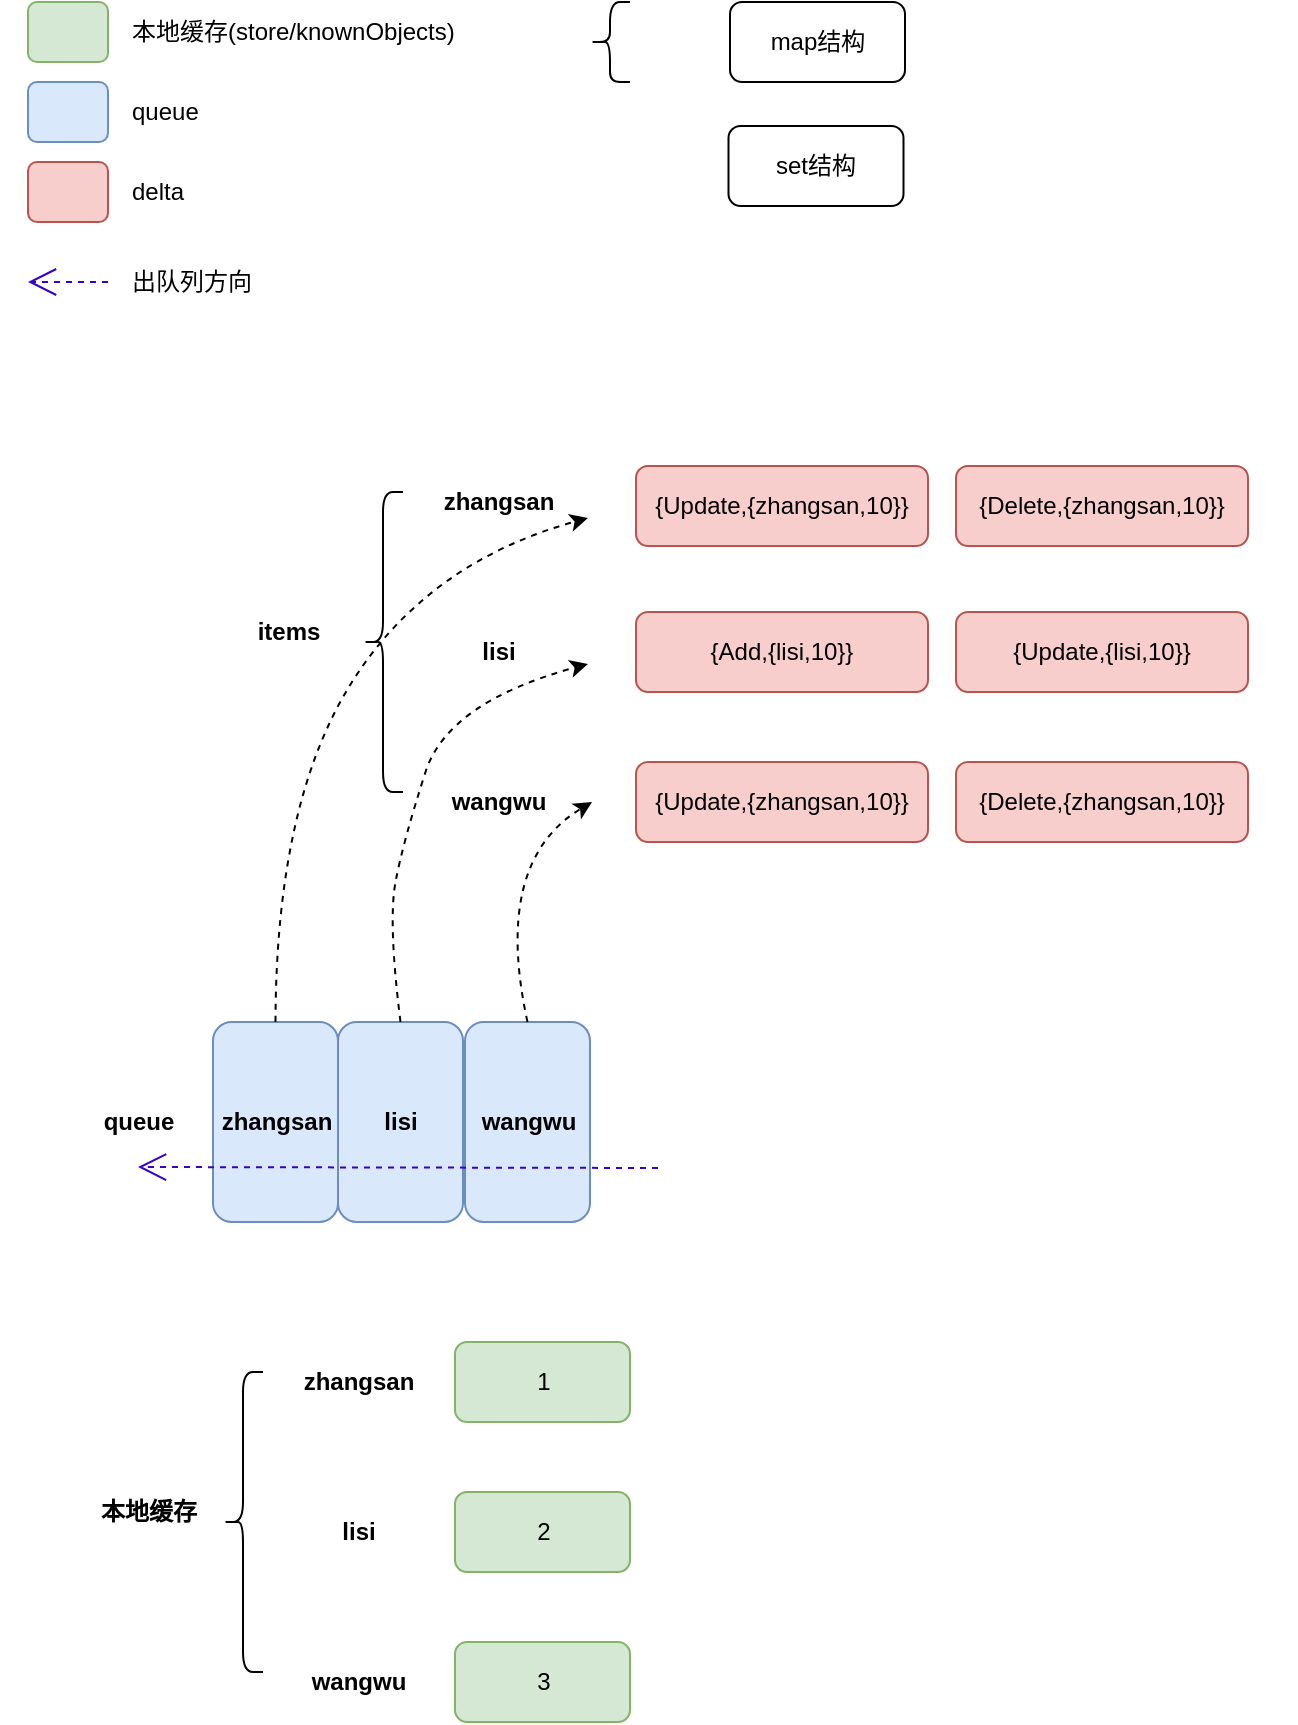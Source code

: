 <mxfile version="14.7.1" type="github">
  <diagram id="NE8g4lR9b2rUZAvX3Jq9" name="第 1 页">
    <mxGraphModel dx="946" dy="556" grid="1" gridSize="10" guides="1" tooltips="1" connect="1" arrows="1" fold="1" page="1" pageScale="1" pageWidth="827" pageHeight="1169" math="0" shadow="0">
      <root>
        <mxCell id="0" />
        <mxCell id="1" parent="0" />
        <mxCell id="vCa9nGHAQCeF5ayhja7z-1" value="" style="rounded=1;whiteSpace=wrap;html=1;fillColor=#d5e8d4;strokeColor=#82b366;" vertex="1" parent="1">
          <mxGeometry x="40" y="40" width="40" height="30" as="geometry" />
        </mxCell>
        <mxCell id="vCa9nGHAQCeF5ayhja7z-2" value="" style="rounded=1;whiteSpace=wrap;html=1;fillColor=#dae8fc;strokeColor=#6c8ebf;" vertex="1" parent="1">
          <mxGeometry x="40" y="80" width="40" height="30" as="geometry" />
        </mxCell>
        <mxCell id="vCa9nGHAQCeF5ayhja7z-3" value="" style="rounded=1;whiteSpace=wrap;html=1;fillColor=#f8cecc;strokeColor=#b85450;" vertex="1" parent="1">
          <mxGeometry x="40" y="120" width="40" height="30" as="geometry" />
        </mxCell>
        <mxCell id="vCa9nGHAQCeF5ayhja7z-4" value="本地缓存(store/knownObjects)" style="text;html=1;align=left;verticalAlign=middle;resizable=0;points=[];autosize=1;strokeColor=none;" vertex="1" parent="1">
          <mxGeometry x="90" y="45" width="180" height="20" as="geometry" />
        </mxCell>
        <mxCell id="vCa9nGHAQCeF5ayhja7z-5" value="queue" style="text;html=1;align=left;verticalAlign=middle;resizable=0;points=[];autosize=1;strokeColor=none;" vertex="1" parent="1">
          <mxGeometry x="90" y="85" width="50" height="20" as="geometry" />
        </mxCell>
        <mxCell id="vCa9nGHAQCeF5ayhja7z-6" value="delta" style="text;html=1;align=left;verticalAlign=middle;resizable=0;points=[];autosize=1;strokeColor=none;" vertex="1" parent="1">
          <mxGeometry x="90" y="125" width="40" height="20" as="geometry" />
        </mxCell>
        <mxCell id="vCa9nGHAQCeF5ayhja7z-7" value="" style="endArrow=open;dashed=1;endFill=0;endSize=12;html=1;fillColor=#6a00ff;strokeColor=#3700CC;" edge="1" parent="1">
          <mxGeometry width="160" relative="1" as="geometry">
            <mxPoint x="80" y="180" as="sourcePoint" />
            <mxPoint x="40" y="180" as="targetPoint" />
          </mxGeometry>
        </mxCell>
        <mxCell id="vCa9nGHAQCeF5ayhja7z-8" value="出队列方向" style="text;html=1;align=left;verticalAlign=middle;resizable=0;points=[];autosize=1;strokeColor=none;" vertex="1" parent="1">
          <mxGeometry x="90" y="170" width="80" height="20" as="geometry" />
        </mxCell>
        <mxCell id="vCa9nGHAQCeF5ayhja7z-9" value="" style="shape=curlyBracket;whiteSpace=wrap;html=1;rounded=1;" vertex="1" parent="1">
          <mxGeometry x="321" y="40" width="20" height="40" as="geometry" />
        </mxCell>
        <mxCell id="vCa9nGHAQCeF5ayhja7z-10" value="" style="shape=image;html=1;verticalAlign=top;verticalLabelPosition=bottom;labelBackgroundColor=#ffffff;imageAspect=0;aspect=fixed;image=https://cdn0.iconfinder.com/data/icons/elysium-icons/24/Bracket_Left.png" vertex="1" parent="1">
          <mxGeometry x="320" y="280" width="24" height="24" as="geometry" />
        </mxCell>
        <mxCell id="vCa9nGHAQCeF5ayhja7z-11" value="" style="shape=image;html=1;verticalAlign=top;verticalLabelPosition=bottom;labelBackgroundColor=#ffffff;imageAspect=0;aspect=fixed;image=https://cdn0.iconfinder.com/data/icons/elysium-icons/24/Bracket_Right.png" vertex="1" parent="1">
          <mxGeometry x="650" y="280" width="24" height="24" as="geometry" />
        </mxCell>
        <mxCell id="vCa9nGHAQCeF5ayhja7z-12" value="map结构" style="rounded=1;whiteSpace=wrap;html=1;" vertex="1" parent="1">
          <mxGeometry x="391" y="40" width="87.5" height="40" as="geometry" />
        </mxCell>
        <mxCell id="vCa9nGHAQCeF5ayhja7z-13" value="set结构" style="rounded=1;whiteSpace=wrap;html=1;" vertex="1" parent="1">
          <mxGeometry x="390.25" y="102" width="87.5" height="40" as="geometry" />
        </mxCell>
        <mxCell id="vCa9nGHAQCeF5ayhja7z-15" value="" style="shape=curlyBracket;whiteSpace=wrap;html=1;rounded=1;" vertex="1" parent="1">
          <mxGeometry x="137.5" y="725" width="20" height="150" as="geometry" />
        </mxCell>
        <mxCell id="vCa9nGHAQCeF5ayhja7z-16" value="1" style="rounded=1;whiteSpace=wrap;html=1;fillColor=#d5e8d4;strokeColor=#82b366;" vertex="1" parent="1">
          <mxGeometry x="253.5" y="710" width="87.5" height="40" as="geometry" />
        </mxCell>
        <mxCell id="vCa9nGHAQCeF5ayhja7z-18" value="2" style="rounded=1;whiteSpace=wrap;html=1;fillColor=#d5e8d4;strokeColor=#82b366;" vertex="1" parent="1">
          <mxGeometry x="253.5" y="785" width="87.5" height="40" as="geometry" />
        </mxCell>
        <mxCell id="vCa9nGHAQCeF5ayhja7z-20" value="3" style="rounded=1;whiteSpace=wrap;html=1;fillColor=#d5e8d4;strokeColor=#82b366;" vertex="1" parent="1">
          <mxGeometry x="253.5" y="860" width="87.5" height="40" as="geometry" />
        </mxCell>
        <mxCell id="vCa9nGHAQCeF5ayhja7z-25" value="本地缓存" style="text;html=1;align=center;verticalAlign=middle;resizable=0;points=[];autosize=1;strokeColor=none;fontStyle=1" vertex="1" parent="1">
          <mxGeometry x="70" y="785" width="60" height="20" as="geometry" />
        </mxCell>
        <mxCell id="vCa9nGHAQCeF5ayhja7z-26" value="zhangsan" style="text;html=1;align=center;verticalAlign=middle;resizable=0;points=[];autosize=1;strokeColor=none;fontStyle=1" vertex="1" parent="1">
          <mxGeometry x="170" y="720" width="70" height="20" as="geometry" />
        </mxCell>
        <mxCell id="vCa9nGHAQCeF5ayhja7z-27" value="lisi" style="text;html=1;align=center;verticalAlign=middle;resizable=0;points=[];autosize=1;strokeColor=none;fontStyle=1" vertex="1" parent="1">
          <mxGeometry x="190" y="795" width="30" height="20" as="geometry" />
        </mxCell>
        <mxCell id="vCa9nGHAQCeF5ayhja7z-28" value="wangwu" style="text;html=1;align=center;verticalAlign=middle;resizable=0;points=[];autosize=1;strokeColor=none;fontStyle=1" vertex="1" parent="1">
          <mxGeometry x="175" y="870" width="60" height="20" as="geometry" />
        </mxCell>
        <mxCell id="vCa9nGHAQCeF5ayhja7z-29" value="&lt;b&gt;zhangsan&lt;/b&gt;" style="rounded=1;whiteSpace=wrap;html=1;fillColor=#dae8fc;strokeColor=#6c8ebf;" vertex="1" parent="1">
          <mxGeometry x="132.5" y="550" width="62.5" height="100" as="geometry" />
        </mxCell>
        <mxCell id="vCa9nGHAQCeF5ayhja7z-31" value="&lt;b&gt;lisi&lt;/b&gt;" style="rounded=1;whiteSpace=wrap;html=1;fillColor=#dae8fc;strokeColor=#6c8ebf;" vertex="1" parent="1">
          <mxGeometry x="195" y="550" width="62.5" height="100" as="geometry" />
        </mxCell>
        <mxCell id="vCa9nGHAQCeF5ayhja7z-32" value="&lt;b&gt;wangwu&lt;/b&gt;" style="rounded=1;whiteSpace=wrap;html=1;fillColor=#dae8fc;strokeColor=#6c8ebf;" vertex="1" parent="1">
          <mxGeometry x="258.5" y="550" width="62.5" height="100" as="geometry" />
        </mxCell>
        <mxCell id="vCa9nGHAQCeF5ayhja7z-33" value="" style="endArrow=open;dashed=1;endFill=0;endSize=12;html=1;fillColor=#6a00ff;strokeColor=#3700CC;" edge="1" parent="1">
          <mxGeometry width="160" relative="1" as="geometry">
            <mxPoint x="355" y="623" as="sourcePoint" />
            <mxPoint x="95" y="622.5" as="targetPoint" />
          </mxGeometry>
        </mxCell>
        <mxCell id="vCa9nGHAQCeF5ayhja7z-34" value="queue" style="text;html=1;align=center;verticalAlign=middle;resizable=0;points=[];autosize=1;strokeColor=none;fontStyle=1" vertex="1" parent="1">
          <mxGeometry x="70" y="590" width="50" height="20" as="geometry" />
        </mxCell>
        <mxCell id="vCa9nGHAQCeF5ayhja7z-35" value="" style="shape=curlyBracket;whiteSpace=wrap;html=1;rounded=1;" vertex="1" parent="1">
          <mxGeometry x="207.5" y="285" width="20" height="150" as="geometry" />
        </mxCell>
        <mxCell id="vCa9nGHAQCeF5ayhja7z-36" value="{Update,{zhangsan,10}}" style="rounded=1;whiteSpace=wrap;html=1;fillColor=#f8cecc;strokeColor=#b85450;" vertex="1" parent="1">
          <mxGeometry x="344" y="272" width="146" height="40" as="geometry" />
        </mxCell>
        <mxCell id="vCa9nGHAQCeF5ayhja7z-39" value="items" style="text;html=1;align=center;verticalAlign=middle;resizable=0;points=[];autosize=1;strokeColor=none;fontStyle=1" vertex="1" parent="1">
          <mxGeometry x="145" y="345" width="50" height="20" as="geometry" />
        </mxCell>
        <mxCell id="vCa9nGHAQCeF5ayhja7z-40" value="zhangsan" style="text;html=1;align=center;verticalAlign=middle;resizable=0;points=[];autosize=1;strokeColor=none;fontStyle=1" vertex="1" parent="1">
          <mxGeometry x="240" y="280" width="70" height="20" as="geometry" />
        </mxCell>
        <mxCell id="vCa9nGHAQCeF5ayhja7z-41" value="lisi" style="text;html=1;align=center;verticalAlign=middle;resizable=0;points=[];autosize=1;strokeColor=none;fontStyle=1" vertex="1" parent="1">
          <mxGeometry x="260" y="355" width="30" height="20" as="geometry" />
        </mxCell>
        <mxCell id="vCa9nGHAQCeF5ayhja7z-42" value="wangwu" style="text;html=1;align=center;verticalAlign=middle;resizable=0;points=[];autosize=1;strokeColor=none;fontStyle=1" vertex="1" parent="1">
          <mxGeometry x="245" y="430" width="60" height="20" as="geometry" />
        </mxCell>
        <mxCell id="vCa9nGHAQCeF5ayhja7z-43" value="{Delete,{zhangsan,10}}" style="rounded=1;whiteSpace=wrap;html=1;fillColor=#f8cecc;strokeColor=#b85450;" vertex="1" parent="1">
          <mxGeometry x="504" y="272" width="146" height="40" as="geometry" />
        </mxCell>
        <mxCell id="vCa9nGHAQCeF5ayhja7z-44" value="" style="shape=image;html=1;verticalAlign=top;verticalLabelPosition=bottom;labelBackgroundColor=#ffffff;imageAspect=0;aspect=fixed;image=https://cdn0.iconfinder.com/data/icons/elysium-icons/24/Bracket_Left.png" vertex="1" parent="1">
          <mxGeometry x="320" y="353" width="24" height="24" as="geometry" />
        </mxCell>
        <mxCell id="vCa9nGHAQCeF5ayhja7z-45" value="" style="shape=image;html=1;verticalAlign=top;verticalLabelPosition=bottom;labelBackgroundColor=#ffffff;imageAspect=0;aspect=fixed;image=https://cdn0.iconfinder.com/data/icons/elysium-icons/24/Bracket_Right.png" vertex="1" parent="1">
          <mxGeometry x="650" y="353" width="24" height="24" as="geometry" />
        </mxCell>
        <mxCell id="vCa9nGHAQCeF5ayhja7z-46" value="{Add,{lisi,10}}" style="rounded=1;whiteSpace=wrap;html=1;fillColor=#f8cecc;strokeColor=#b85450;" vertex="1" parent="1">
          <mxGeometry x="344" y="345" width="146" height="40" as="geometry" />
        </mxCell>
        <mxCell id="vCa9nGHAQCeF5ayhja7z-47" value="{Update,{lisi,10}}" style="rounded=1;whiteSpace=wrap;html=1;fillColor=#f8cecc;strokeColor=#b85450;" vertex="1" parent="1">
          <mxGeometry x="504" y="345" width="146" height="40" as="geometry" />
        </mxCell>
        <mxCell id="vCa9nGHAQCeF5ayhja7z-48" value="" style="shape=image;html=1;verticalAlign=top;verticalLabelPosition=bottom;labelBackgroundColor=#ffffff;imageAspect=0;aspect=fixed;image=https://cdn0.iconfinder.com/data/icons/elysium-icons/24/Bracket_Left.png" vertex="1" parent="1">
          <mxGeometry x="320" y="428" width="24" height="24" as="geometry" />
        </mxCell>
        <mxCell id="vCa9nGHAQCeF5ayhja7z-49" value="" style="shape=image;html=1;verticalAlign=top;verticalLabelPosition=bottom;labelBackgroundColor=#ffffff;imageAspect=0;aspect=fixed;image=https://cdn0.iconfinder.com/data/icons/elysium-icons/24/Bracket_Right.png" vertex="1" parent="1">
          <mxGeometry x="650" y="428" width="24" height="24" as="geometry" />
        </mxCell>
        <mxCell id="vCa9nGHAQCeF5ayhja7z-50" value="{Update,{zhangsan,10}}" style="rounded=1;whiteSpace=wrap;html=1;fillColor=#f8cecc;strokeColor=#b85450;" vertex="1" parent="1">
          <mxGeometry x="344" y="420" width="146" height="40" as="geometry" />
        </mxCell>
        <mxCell id="vCa9nGHAQCeF5ayhja7z-51" value="{Delete,{zhangsan,10}}" style="rounded=1;whiteSpace=wrap;html=1;fillColor=#f8cecc;strokeColor=#b85450;" vertex="1" parent="1">
          <mxGeometry x="504" y="420" width="146" height="40" as="geometry" />
        </mxCell>
        <mxCell id="vCa9nGHAQCeF5ayhja7z-52" value="" style="curved=1;endArrow=classic;html=1;entryX=0;entryY=0.75;entryDx=0;entryDy=0;exitX=0.5;exitY=0;exitDx=0;exitDy=0;dashed=1;" edge="1" parent="1" source="vCa9nGHAQCeF5ayhja7z-29" target="vCa9nGHAQCeF5ayhja7z-10">
          <mxGeometry width="50" height="50" relative="1" as="geometry">
            <mxPoint x="160" y="510" as="sourcePoint" />
            <mxPoint x="210" y="460" as="targetPoint" />
            <Array as="points">
              <mxPoint x="164" y="440" />
              <mxPoint x="240" y="320" />
            </Array>
          </mxGeometry>
        </mxCell>
        <mxCell id="vCa9nGHAQCeF5ayhja7z-58" value="" style="curved=1;endArrow=classic;html=1;dashed=1;entryX=0;entryY=0.75;entryDx=0;entryDy=0;exitX=0.5;exitY=0;exitDx=0;exitDy=0;" edge="1" parent="1" source="vCa9nGHAQCeF5ayhja7z-31" target="vCa9nGHAQCeF5ayhja7z-44">
          <mxGeometry width="50" height="50" relative="1" as="geometry">
            <mxPoint x="227.5" y="510" as="sourcePoint" />
            <mxPoint x="277.5" y="460" as="targetPoint" />
            <Array as="points">
              <mxPoint x="220" y="500" />
              <mxPoint x="227.5" y="460" />
              <mxPoint x="250" y="390" />
            </Array>
          </mxGeometry>
        </mxCell>
        <mxCell id="vCa9nGHAQCeF5ayhja7z-59" value="" style="curved=1;endArrow=classic;html=1;dashed=1;exitX=0.5;exitY=0;exitDx=0;exitDy=0;" edge="1" parent="1" source="vCa9nGHAQCeF5ayhja7z-32">
          <mxGeometry width="50" height="50" relative="1" as="geometry">
            <mxPoint x="272.25" y="520" as="sourcePoint" />
            <mxPoint x="322" y="440" as="targetPoint" />
            <Array as="points">
              <mxPoint x="272.25" y="470" />
            </Array>
          </mxGeometry>
        </mxCell>
      </root>
    </mxGraphModel>
  </diagram>
</mxfile>
